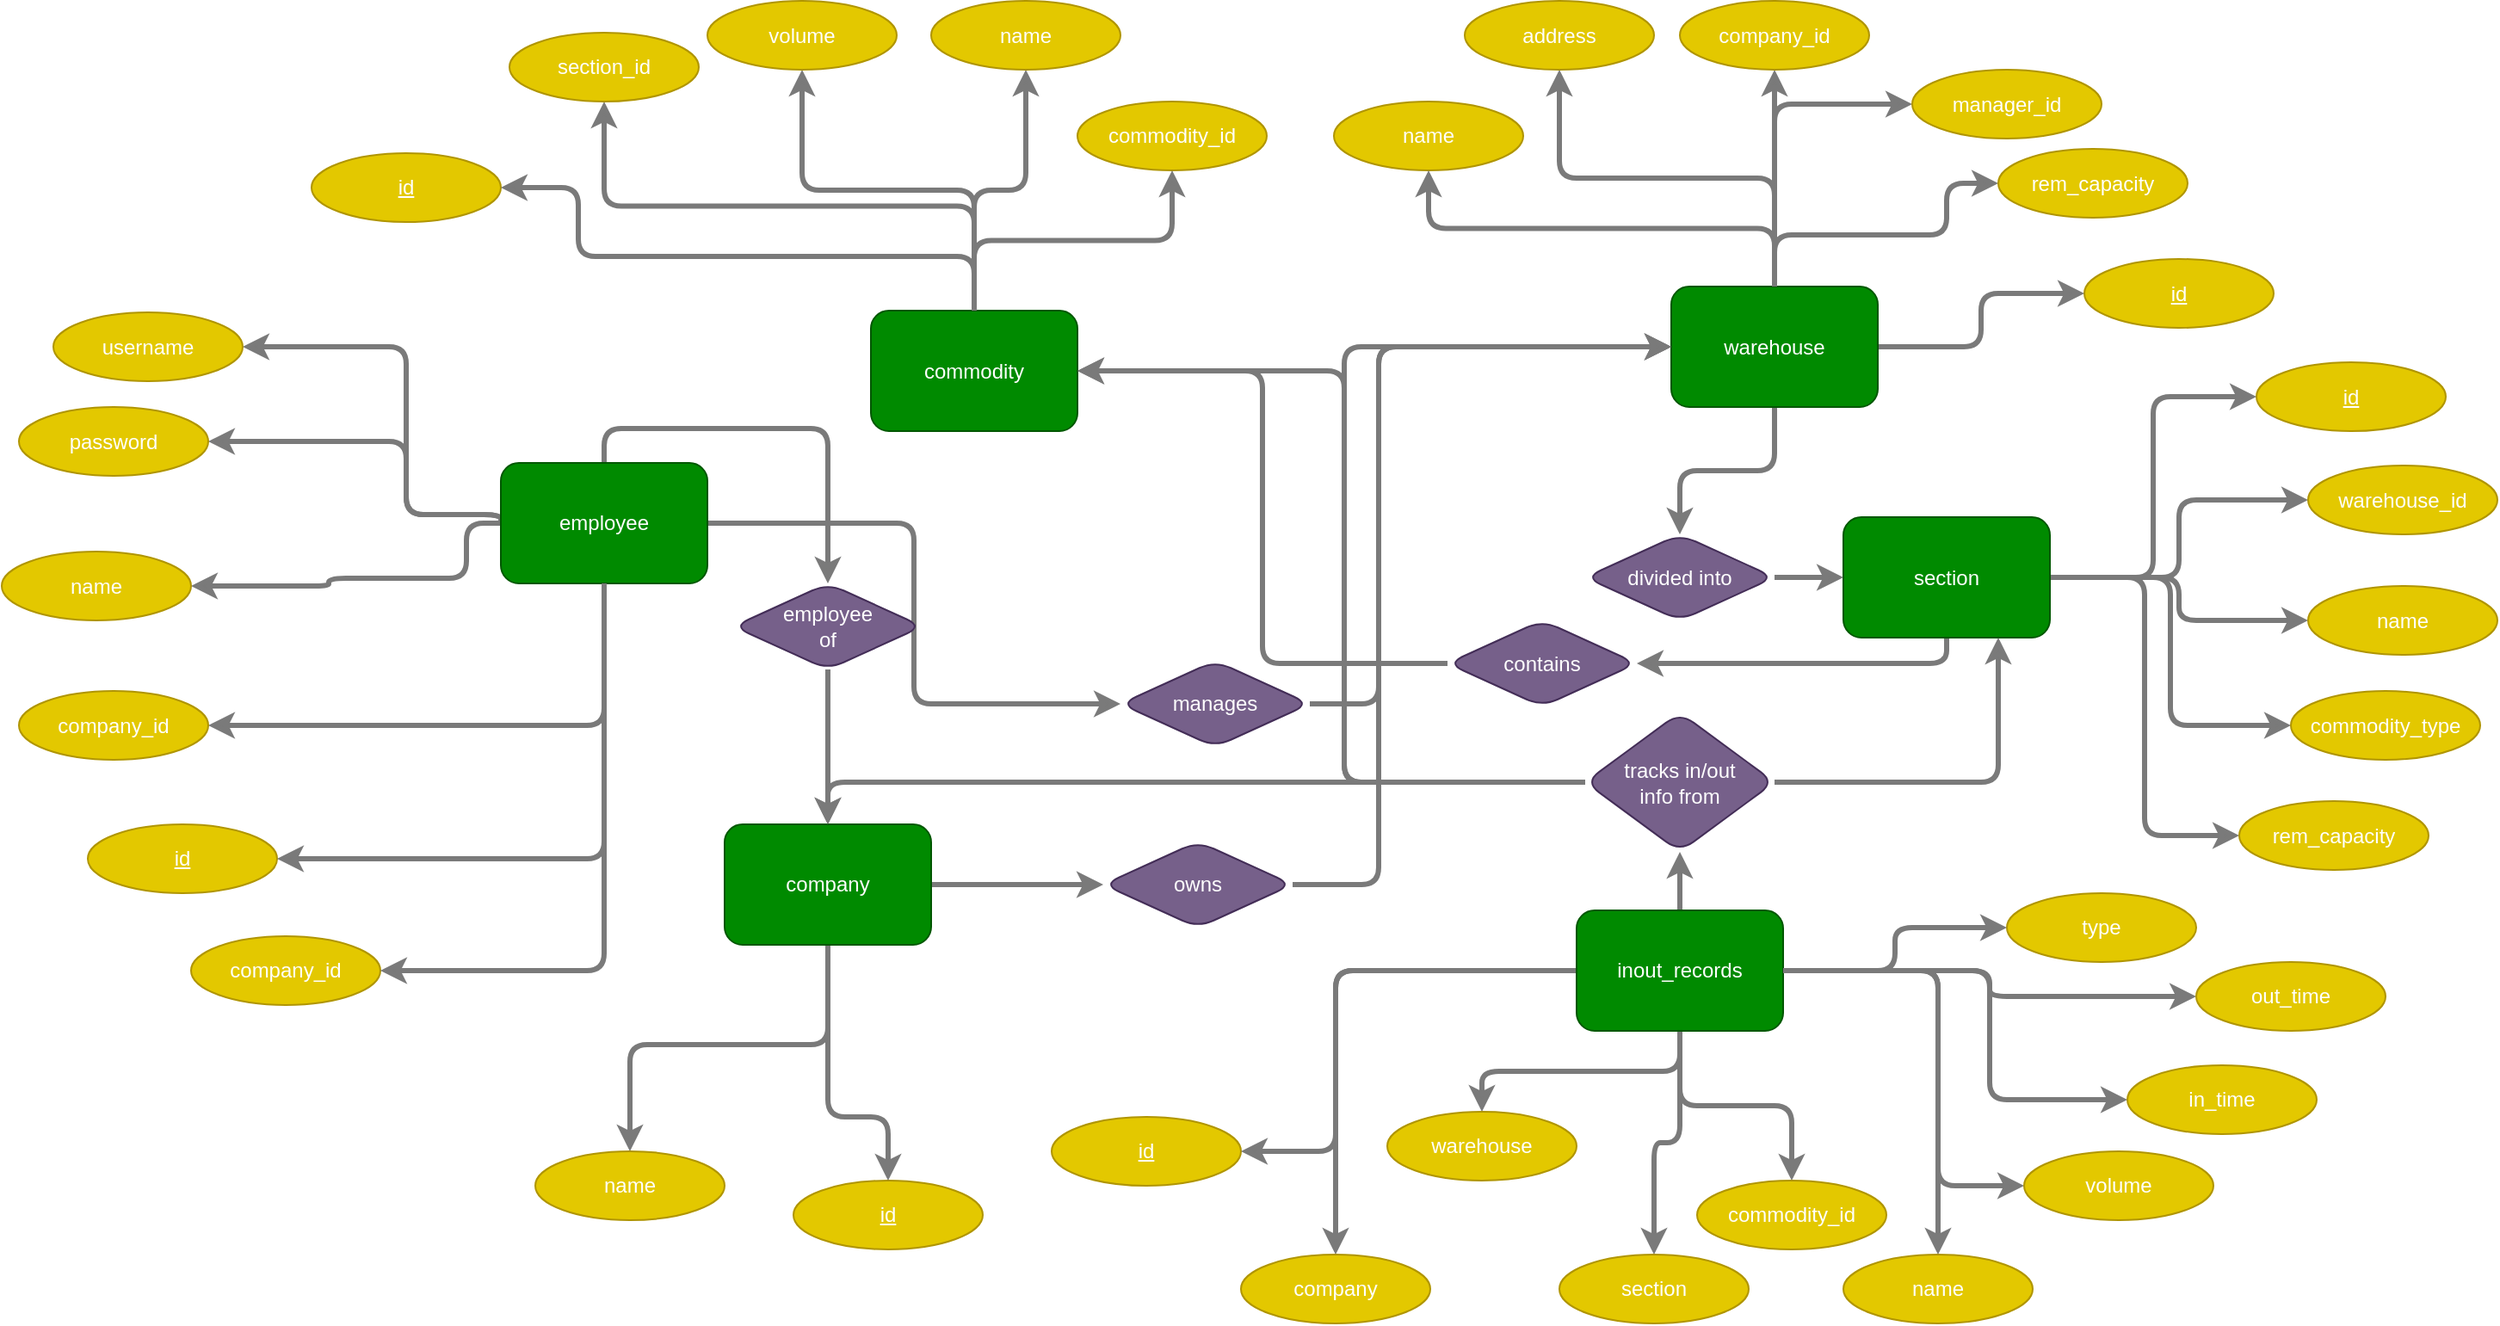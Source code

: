 <mxfile version="20.8.16" type="device"><diagram name="Page-1" id="UFV5RJED-SfgEjKLtS_L"><mxGraphModel dx="2182" dy="1262" grid="1" gridSize="10" guides="1" tooltips="1" connect="1" arrows="1" fold="1" page="1" pageScale="1" pageWidth="1169" pageHeight="827" math="0" shadow="0"><root><mxCell id="0"/><mxCell id="1" parent="0"/><mxCell id="e3KK9R8WAG4y-jHfv1N6-24" value="&lt;font color=&quot;#ffffff&quot;&gt;&lt;u&gt;id&lt;/u&gt;&lt;/font&gt;" style="ellipse;whiteSpace=wrap;html=1;rounded=1;fillColor=#e3c800;strokeColor=#B09500;fontColor=#000000;" parent="1" vertex="1"><mxGeometry x="1160" y="230" width="110" height="40" as="geometry"/></mxCell><mxCell id="e3KK9R8WAG4y-jHfv1N6-31" style="orthogonalLoop=1;jettySize=auto;html=1;exitX=0.5;exitY=0;exitDx=0;exitDy=0;entryX=1;entryY=0.5;entryDx=0;entryDy=0;fontColor=#FFFFFF;elbow=vertical;edgeStyle=orthogonalEdgeStyle;rounded=1;strokeWidth=3;strokeColor=#7A7A7A;" parent="1" source="e3KK9R8WAG4y-jHfv1N6-26" target="e3KK9R8WAG4y-jHfv1N6-24" edge="1"><mxGeometry relative="1" as="geometry"><Array as="points"><mxPoint x="1545" y="290"/><mxPoint x="1315" y="290"/><mxPoint x="1315" y="250"/></Array></mxGeometry></mxCell><mxCell id="e3KK9R8WAG4y-jHfv1N6-32" style="edgeStyle=orthogonalEdgeStyle;rounded=1;jumpSize=10;orthogonalLoop=1;jettySize=auto;html=1;exitX=0.5;exitY=0;exitDx=0;exitDy=0;entryX=0.5;entryY=1;entryDx=0;entryDy=0;strokeColor=#7A7A7A;strokeWidth=3;fontColor=#FFFFFF;elbow=vertical;" parent="1" source="e3KK9R8WAG4y-jHfv1N6-26" target="e3KK9R8WAG4y-jHfv1N6-27" edge="1"><mxGeometry relative="1" as="geometry"/></mxCell><mxCell id="e3KK9R8WAG4y-jHfv1N6-33" style="edgeStyle=orthogonalEdgeStyle;rounded=1;jumpSize=10;orthogonalLoop=1;jettySize=auto;html=1;exitX=0.5;exitY=0;exitDx=0;exitDy=0;entryX=0.5;entryY=1;entryDx=0;entryDy=0;strokeColor=#7A7A7A;strokeWidth=3;fontColor=#FFFFFF;elbow=vertical;" parent="1" source="e3KK9R8WAG4y-jHfv1N6-26" target="e3KK9R8WAG4y-jHfv1N6-28" edge="1"><mxGeometry relative="1" as="geometry"/></mxCell><mxCell id="e3KK9R8WAG4y-jHfv1N6-34" style="edgeStyle=orthogonalEdgeStyle;rounded=1;jumpSize=10;orthogonalLoop=1;jettySize=auto;html=1;exitX=0.5;exitY=0;exitDx=0;exitDy=0;entryX=0.5;entryY=1;entryDx=0;entryDy=0;strokeColor=#7A7A7A;strokeWidth=3;fontColor=#FFFFFF;elbow=vertical;" parent="1" source="e3KK9R8WAG4y-jHfv1N6-26" target="e3KK9R8WAG4y-jHfv1N6-29" edge="1"><mxGeometry relative="1" as="geometry"/></mxCell><mxCell id="e3KK9R8WAG4y-jHfv1N6-26" value="commodity" style="rounded=1;whiteSpace=wrap;html=1;fillColor=#008a00;strokeColor=#005700;fontColor=#ffffff;" parent="1" vertex="1"><mxGeometry x="1485" y="321.5" width="120" height="70" as="geometry"/></mxCell><mxCell id="e3KK9R8WAG4y-jHfv1N6-27" value="&lt;font color=&quot;#ffffff&quot;&gt;section_id&lt;/font&gt;" style="ellipse;whiteSpace=wrap;html=1;rounded=1;fillColor=#e3c800;strokeColor=#B09500;fontColor=#000000;" parent="1" vertex="1"><mxGeometry x="1275" y="160" width="110" height="40" as="geometry"/></mxCell><mxCell id="e3KK9R8WAG4y-jHfv1N6-28" value="&lt;font color=&quot;#ffffff&quot;&gt;volume&lt;/font&gt;" style="ellipse;whiteSpace=wrap;html=1;rounded=1;fillColor=#e3c800;strokeColor=#B09500;fontColor=#000000;" parent="1" vertex="1"><mxGeometry x="1390" y="141.5" width="110" height="40" as="geometry"/></mxCell><mxCell id="e3KK9R8WAG4y-jHfv1N6-29" value="&lt;font color=&quot;#ffffff&quot;&gt;name&lt;/font&gt;" style="ellipse;whiteSpace=wrap;html=1;rounded=1;fillColor=#e3c800;strokeColor=#B09500;fontColor=#000000;" parent="1" vertex="1"><mxGeometry x="1520" y="141.5" width="110" height="40" as="geometry"/></mxCell><mxCell id="e3KK9R8WAG4y-jHfv1N6-36" value="&lt;font color=&quot;#ffffff&quot;&gt;&lt;u&gt;id&lt;/u&gt;&lt;/font&gt;" style="ellipse;whiteSpace=wrap;html=1;rounded=1;fillColor=#e3c800;strokeColor=#B09500;fontColor=#000000;" parent="1" vertex="1"><mxGeometry x="2190" y="291.5" width="110" height="40" as="geometry"/></mxCell><mxCell id="e3KK9R8WAG4y-jHfv1N6-39" style="edgeStyle=orthogonalEdgeStyle;rounded=1;jumpSize=10;orthogonalLoop=1;jettySize=auto;html=1;exitX=0.5;exitY=0;exitDx=0;exitDy=0;entryX=0.5;entryY=1;entryDx=0;entryDy=0;strokeColor=#7A7A7A;strokeWidth=3;fontColor=#FFFFFF;elbow=vertical;" parent="1" source="e3KK9R8WAG4y-jHfv1N6-42" target="e3KK9R8WAG4y-jHfv1N6-44" edge="1"><mxGeometry relative="1" as="geometry"><Array as="points"/></mxGeometry></mxCell><mxCell id="e3KK9R8WAG4y-jHfv1N6-40" style="edgeStyle=orthogonalEdgeStyle;rounded=1;jumpSize=10;orthogonalLoop=1;jettySize=auto;html=1;exitX=0.5;exitY=0;exitDx=0;exitDy=0;entryX=0;entryY=0.5;entryDx=0;entryDy=0;strokeColor=#7A7A7A;strokeWidth=3;fontColor=#FFFFFF;elbow=vertical;" parent="1" source="e3KK9R8WAG4y-jHfv1N6-42" target="e3KK9R8WAG4y-jHfv1N6-45" edge="1"><mxGeometry relative="1" as="geometry"/></mxCell><mxCell id="e3KK9R8WAG4y-jHfv1N6-41" style="edgeStyle=orthogonalEdgeStyle;rounded=1;jumpSize=10;orthogonalLoop=1;jettySize=auto;html=1;exitX=0.5;exitY=0;exitDx=0;exitDy=0;entryX=0;entryY=0.5;entryDx=0;entryDy=0;strokeColor=#7A7A7A;strokeWidth=3;fontColor=#FFFFFF;elbow=vertical;" parent="1" source="e3KK9R8WAG4y-jHfv1N6-42" target="e3KK9R8WAG4y-jHfv1N6-46" edge="1"><mxGeometry relative="1" as="geometry"><Array as="points"><mxPoint x="2010" y="277.5"/><mxPoint x="2110" y="277.5"/><mxPoint x="2110" y="247.5"/></Array></mxGeometry></mxCell><mxCell id="PmGW4F2v8JJTMbzQSlKQ-9" style="edgeStyle=orthogonalEdgeStyle;rounded=1;orthogonalLoop=1;jettySize=auto;html=1;exitX=0.5;exitY=0;exitDx=0;exitDy=0;entryX=0.5;entryY=1;entryDx=0;entryDy=0;strokeColor=#7A7A7A;strokeWidth=3;" parent="1" source="e3KK9R8WAG4y-jHfv1N6-42" target="e3KK9R8WAG4y-jHfv1N6-43" edge="1"><mxGeometry relative="1" as="geometry"/></mxCell><mxCell id="PmGW4F2v8JJTMbzQSlKQ-10" style="edgeStyle=orthogonalEdgeStyle;rounded=1;orthogonalLoop=1;jettySize=auto;html=1;exitX=1;exitY=0.5;exitDx=0;exitDy=0;entryX=0;entryY=0.5;entryDx=0;entryDy=0;strokeColor=#7A7A7A;strokeWidth=3;" parent="1" source="e3KK9R8WAG4y-jHfv1N6-42" target="e3KK9R8WAG4y-jHfv1N6-36" edge="1"><mxGeometry relative="1" as="geometry"/></mxCell><mxCell id="PmGW4F2v8JJTMbzQSlKQ-44" style="edgeStyle=orthogonalEdgeStyle;rounded=1;orthogonalLoop=1;jettySize=auto;html=1;exitX=0.5;exitY=1;exitDx=0;exitDy=0;entryX=0.5;entryY=0;entryDx=0;entryDy=0;strokeColor=#7A7A7A;strokeWidth=3;" parent="1" source="e3KK9R8WAG4y-jHfv1N6-42" target="PmGW4F2v8JJTMbzQSlKQ-42" edge="1"><mxGeometry relative="1" as="geometry"/></mxCell><mxCell id="e3KK9R8WAG4y-jHfv1N6-42" value="&lt;font color=&quot;#ffffff&quot;&gt;warehouse&lt;/font&gt;" style="rounded=1;whiteSpace=wrap;html=1;fillColor=#008a00;strokeColor=#005700;fontColor=#ffffff;" parent="1" vertex="1"><mxGeometry x="1950" y="307.5" width="120" height="70" as="geometry"/></mxCell><mxCell id="e3KK9R8WAG4y-jHfv1N6-43" value="&lt;font color=&quot;#ffffff&quot;&gt;address&lt;/font&gt;" style="ellipse;whiteSpace=wrap;html=1;rounded=1;fillColor=#e3c800;strokeColor=#B09500;fontColor=#000000;" parent="1" vertex="1"><mxGeometry x="1830" y="141.5" width="110" height="40" as="geometry"/></mxCell><mxCell id="e3KK9R8WAG4y-jHfv1N6-44" value="&lt;font color=&quot;#ffffff&quot;&gt;company_id&lt;/font&gt;" style="ellipse;whiteSpace=wrap;html=1;rounded=1;fillColor=#e3c800;strokeColor=#B09500;fontColor=#000000;" parent="1" vertex="1"><mxGeometry x="1955" y="141.5" width="110" height="40" as="geometry"/></mxCell><mxCell id="e3KK9R8WAG4y-jHfv1N6-45" value="&lt;font color=&quot;#ffffff&quot;&gt;manager_id&lt;/font&gt;" style="ellipse;whiteSpace=wrap;html=1;rounded=1;fillColor=#e3c800;strokeColor=#B09500;fontColor=#000000;" parent="1" vertex="1"><mxGeometry x="2090" y="181.5" width="110" height="40" as="geometry"/></mxCell><mxCell id="e3KK9R8WAG4y-jHfv1N6-46" value="&lt;font color=&quot;#ffffff&quot;&gt;rem_capacity&lt;/font&gt;" style="ellipse;whiteSpace=wrap;html=1;rounded=1;fillColor=#e3c800;strokeColor=#B09500;fontColor=#000000;" parent="1" vertex="1"><mxGeometry x="2140" y="227.5" width="110" height="40" as="geometry"/></mxCell><mxCell id="e3KK9R8WAG4y-jHfv1N6-60" value="&lt;font color=&quot;#ffffff&quot;&gt;&lt;u&gt;id&lt;/u&gt;&lt;/font&gt;" style="ellipse;whiteSpace=wrap;html=1;rounded=1;fillColor=#e3c800;strokeColor=#B09500;fontColor=#000000;" parent="1" vertex="1"><mxGeometry x="1030" y="620" width="110" height="40" as="geometry"/></mxCell><mxCell id="e3KK9R8WAG4y-jHfv1N6-62" style="edgeStyle=orthogonalEdgeStyle;rounded=1;jumpSize=10;orthogonalLoop=1;jettySize=auto;html=1;exitX=0;exitY=0.5;exitDx=0;exitDy=0;entryX=1;entryY=0.5;entryDx=0;entryDy=0;strokeColor=#7A7A7A;strokeWidth=3;fontColor=#FFFFFF;elbow=vertical;" parent="1" source="e3KK9R8WAG4y-jHfv1N6-65" target="e3KK9R8WAG4y-jHfv1N6-66" edge="1"><mxGeometry relative="1" as="geometry"><Array as="points"><mxPoint x="1250" y="445"/><mxPoint x="1250" y="477"/><mxPoint x="1170" y="477"/></Array></mxGeometry></mxCell><mxCell id="e3KK9R8WAG4y-jHfv1N6-63" style="edgeStyle=orthogonalEdgeStyle;rounded=1;jumpSize=10;orthogonalLoop=1;jettySize=auto;html=1;exitX=0;exitY=0.5;exitDx=0;exitDy=0;entryX=1;entryY=0.5;entryDx=0;entryDy=0;strokeColor=#7A7A7A;strokeWidth=3;fontColor=#FFFFFF;elbow=vertical;" parent="1" source="e3KK9R8WAG4y-jHfv1N6-65" target="e3KK9R8WAG4y-jHfv1N6-67" edge="1"><mxGeometry relative="1" as="geometry"><Array as="points"><mxPoint x="1270" y="440"/><mxPoint x="1215" y="440"/><mxPoint x="1215" y="398"/></Array></mxGeometry></mxCell><mxCell id="e3KK9R8WAG4y-jHfv1N6-64" style="edgeStyle=orthogonalEdgeStyle;rounded=1;jumpSize=10;orthogonalLoop=1;jettySize=auto;html=1;exitX=0;exitY=0.5;exitDx=0;exitDy=0;entryX=1;entryY=0.5;entryDx=0;entryDy=0;strokeColor=#7A7A7A;strokeWidth=3;fontColor=#FFFFFF;elbow=vertical;" parent="1" source="e3KK9R8WAG4y-jHfv1N6-65" target="e3KK9R8WAG4y-jHfv1N6-68" edge="1"><mxGeometry relative="1" as="geometry"><Array as="points"><mxPoint x="1270" y="440"/><mxPoint x="1215" y="440"/><mxPoint x="1215" y="343"/></Array></mxGeometry></mxCell><mxCell id="PmGW4F2v8JJTMbzQSlKQ-5" style="edgeStyle=orthogonalEdgeStyle;rounded=1;orthogonalLoop=1;jettySize=auto;html=1;exitX=0.5;exitY=1;exitDx=0;exitDy=0;entryX=1;entryY=0.5;entryDx=0;entryDy=0;strokeColor=#7A7A7A;strokeWidth=3;" parent="1" source="e3KK9R8WAG4y-jHfv1N6-65" target="PmGW4F2v8JJTMbzQSlKQ-3" edge="1"><mxGeometry relative="1" as="geometry"/></mxCell><mxCell id="PmGW4F2v8JJTMbzQSlKQ-6" style="edgeStyle=orthogonalEdgeStyle;rounded=1;orthogonalLoop=1;jettySize=auto;html=1;exitX=0.5;exitY=1;exitDx=0;exitDy=0;entryX=1;entryY=0.5;entryDx=0;entryDy=0;strokeColor=#7A7A7A;strokeWidth=3;" parent="1" source="e3KK9R8WAG4y-jHfv1N6-65" target="e3KK9R8WAG4y-jHfv1N6-60" edge="1"><mxGeometry relative="1" as="geometry"/></mxCell><mxCell id="PmGW4F2v8JJTMbzQSlKQ-53" style="edgeStyle=orthogonalEdgeStyle;rounded=1;orthogonalLoop=1;jettySize=auto;html=1;exitX=1;exitY=0.5;exitDx=0;exitDy=0;entryX=0;entryY=0.5;entryDx=0;entryDy=0;strokeColor=#7A7A7A;strokeWidth=3;" parent="1" source="e3KK9R8WAG4y-jHfv1N6-65" target="PmGW4F2v8JJTMbzQSlKQ-52" edge="1"><mxGeometry relative="1" as="geometry"/></mxCell><mxCell id="PmGW4F2v8JJTMbzQSlKQ-59" style="edgeStyle=orthogonalEdgeStyle;rounded=1;orthogonalLoop=1;jettySize=auto;html=1;exitX=0.5;exitY=0;exitDx=0;exitDy=0;entryX=0.5;entryY=0;entryDx=0;entryDy=0;strokeColor=#7A7A7A;strokeWidth=3;" parent="1" source="e3KK9R8WAG4y-jHfv1N6-65" target="PmGW4F2v8JJTMbzQSlKQ-58" edge="1"><mxGeometry relative="1" as="geometry"/></mxCell><mxCell id="e3KK9R8WAG4y-jHfv1N6-65" value="&lt;font color=&quot;#ffffff&quot;&gt;employee&lt;/font&gt;" style="rounded=1;whiteSpace=wrap;html=1;fillColor=#008a00;strokeColor=#005700;fontColor=#ffffff;" parent="1" vertex="1"><mxGeometry x="1270" y="410" width="120" height="70" as="geometry"/></mxCell><mxCell id="e3KK9R8WAG4y-jHfv1N6-66" value="&lt;font color=&quot;#ffffff&quot;&gt;name&lt;/font&gt;" style="ellipse;whiteSpace=wrap;html=1;rounded=1;fillColor=#e3c800;strokeColor=#B09500;fontColor=#000000;" parent="1" vertex="1"><mxGeometry x="980" y="461.5" width="110" height="40" as="geometry"/></mxCell><mxCell id="e3KK9R8WAG4y-jHfv1N6-67" value="&lt;font color=&quot;#ffffff&quot;&gt;password&lt;/font&gt;" style="ellipse;whiteSpace=wrap;html=1;rounded=1;fillColor=#e3c800;strokeColor=#B09500;fontColor=#000000;" parent="1" vertex="1"><mxGeometry x="990" y="377.5" width="110" height="40" as="geometry"/></mxCell><mxCell id="e3KK9R8WAG4y-jHfv1N6-68" value="&lt;font color=&quot;#ffffff&quot;&gt;username&lt;/font&gt;" style="ellipse;whiteSpace=wrap;html=1;rounded=1;fillColor=#e3c800;strokeColor=#B09500;fontColor=#000000;" parent="1" vertex="1"><mxGeometry x="1010" y="322.5" width="110" height="40" as="geometry"/></mxCell><mxCell id="e3KK9R8WAG4y-jHfv1N6-72" value="&lt;font color=&quot;#ffffff&quot;&gt;&lt;u&gt;id&lt;/u&gt;&lt;/font&gt;" style="ellipse;whiteSpace=wrap;html=1;rounded=1;fillColor=#e3c800;strokeColor=#B09500;fontColor=#000000;" parent="1" vertex="1"><mxGeometry x="1440" y="827" width="110" height="40" as="geometry"/></mxCell><mxCell id="e3KK9R8WAG4y-jHfv1N6-73" style="orthogonalLoop=1;jettySize=auto;html=1;exitX=0.5;exitY=1;exitDx=0;exitDy=0;entryX=0.5;entryY=0;entryDx=0;entryDy=0;fontColor=#FFFFFF;elbow=vertical;edgeStyle=orthogonalEdgeStyle;rounded=1;strokeWidth=3;strokeColor=#7A7A7A;" parent="1" source="e3KK9R8WAG4y-jHfv1N6-77" target="e3KK9R8WAG4y-jHfv1N6-72" edge="1"><mxGeometry relative="1" as="geometry"><Array as="points"><mxPoint x="1460" y="790"/><mxPoint x="1495" y="790"/></Array></mxGeometry></mxCell><mxCell id="e3KK9R8WAG4y-jHfv1N6-74" style="edgeStyle=orthogonalEdgeStyle;rounded=1;jumpSize=10;orthogonalLoop=1;jettySize=auto;html=1;exitX=0.5;exitY=1;exitDx=0;exitDy=0;entryX=0.5;entryY=0;entryDx=0;entryDy=0;strokeColor=#7A7A7A;strokeWidth=3;fontColor=#FFFFFF;elbow=vertical;" parent="1" source="e3KK9R8WAG4y-jHfv1N6-77" target="e3KK9R8WAG4y-jHfv1N6-78" edge="1"><mxGeometry relative="1" as="geometry"><Array as="points"><mxPoint x="1460" y="748"/><mxPoint x="1345" y="748"/></Array></mxGeometry></mxCell><mxCell id="PmGW4F2v8JJTMbzQSlKQ-68" style="edgeStyle=orthogonalEdgeStyle;rounded=1;orthogonalLoop=1;jettySize=auto;html=1;exitX=1;exitY=0.5;exitDx=0;exitDy=0;entryX=0;entryY=0.5;entryDx=0;entryDy=0;strokeColor=#7A7A7A;strokeWidth=3;" parent="1" source="e3KK9R8WAG4y-jHfv1N6-77" target="PmGW4F2v8JJTMbzQSlKQ-67" edge="1"><mxGeometry relative="1" as="geometry"/></mxCell><mxCell id="e3KK9R8WAG4y-jHfv1N6-77" value="&lt;font color=&quot;#ffffff&quot;&gt;company&lt;/font&gt;" style="rounded=1;whiteSpace=wrap;html=1;fillColor=#008a00;strokeColor=#005700;fontColor=#ffffff;" parent="1" vertex="1"><mxGeometry x="1400" y="620" width="120" height="70" as="geometry"/></mxCell><mxCell id="e3KK9R8WAG4y-jHfv1N6-78" value="&lt;font color=&quot;#ffffff&quot;&gt;name&lt;/font&gt;" style="ellipse;whiteSpace=wrap;html=1;rounded=1;fillColor=#e3c800;strokeColor=#B09500;fontColor=#000000;" parent="1" vertex="1"><mxGeometry x="1290" y="810" width="110" height="40" as="geometry"/></mxCell><mxCell id="e3KK9R8WAG4y-jHfv1N6-87" value="&lt;font color=&quot;#ffffff&quot;&gt;&lt;u&gt;id&lt;/u&gt;&lt;/font&gt;" style="ellipse;whiteSpace=wrap;html=1;rounded=1;fillColor=#e3c800;strokeColor=#B09500;fontColor=#000000;" parent="1" vertex="1"><mxGeometry x="1590" y="790" width="110" height="40" as="geometry"/></mxCell><mxCell id="PmGW4F2v8JJTMbzQSlKQ-21" value="" style="edgeStyle=orthogonalEdgeStyle;rounded=1;orthogonalLoop=1;jettySize=auto;html=1;strokeColor=#7A7A7A;strokeWidth=3;" parent="1" source="e3KK9R8WAG4y-jHfv1N6-92" target="PmGW4F2v8JJTMbzQSlKQ-11" edge="1"><mxGeometry relative="1" as="geometry"/></mxCell><mxCell id="PmGW4F2v8JJTMbzQSlKQ-24" style="edgeStyle=orthogonalEdgeStyle;rounded=1;orthogonalLoop=1;jettySize=auto;html=1;exitX=0.5;exitY=1;exitDx=0;exitDy=0;entryX=0.5;entryY=0;entryDx=0;entryDy=0;strokeColor=#7A7A7A;strokeWidth=3;" parent="1" source="e3KK9R8WAG4y-jHfv1N6-92" target="e3KK9R8WAG4y-jHfv1N6-95" edge="1"><mxGeometry relative="1" as="geometry"/></mxCell><mxCell id="PmGW4F2v8JJTMbzQSlKQ-25" style="edgeStyle=orthogonalEdgeStyle;rounded=1;orthogonalLoop=1;jettySize=auto;html=1;exitX=0.5;exitY=1;exitDx=0;exitDy=0;entryX=0.5;entryY=0;entryDx=0;entryDy=0;strokeColor=#7A7A7A;strokeWidth=3;" parent="1" source="e3KK9R8WAG4y-jHfv1N6-92" target="e3KK9R8WAG4y-jHfv1N6-94" edge="1"><mxGeometry relative="1" as="geometry"/></mxCell><mxCell id="PmGW4F2v8JJTMbzQSlKQ-29" style="edgeStyle=orthogonalEdgeStyle;rounded=1;orthogonalLoop=1;jettySize=auto;html=1;exitX=0;exitY=0.5;exitDx=0;exitDy=0;entryX=1;entryY=0.5;entryDx=0;entryDy=0;strokeColor=#7A7A7A;strokeWidth=3;" parent="1" source="e3KK9R8WAG4y-jHfv1N6-92" target="e3KK9R8WAG4y-jHfv1N6-87" edge="1"><mxGeometry relative="1" as="geometry"><Array as="points"><mxPoint x="1755" y="705"/><mxPoint x="1755" y="810"/><mxPoint x="1700" y="810"/></Array></mxGeometry></mxCell><mxCell id="PmGW4F2v8JJTMbzQSlKQ-31" style="edgeStyle=orthogonalEdgeStyle;rounded=1;orthogonalLoop=1;jettySize=auto;html=1;exitX=0;exitY=0.5;exitDx=0;exitDy=0;entryX=0.5;entryY=0;entryDx=0;entryDy=0;strokeColor=#7A7A7A;strokeWidth=3;" parent="1" source="e3KK9R8WAG4y-jHfv1N6-92" target="e3KK9R8WAG4y-jHfv1N6-93" edge="1"><mxGeometry relative="1" as="geometry"/></mxCell><mxCell id="PmGW4F2v8JJTMbzQSlKQ-32" style="edgeStyle=orthogonalEdgeStyle;rounded=1;orthogonalLoop=1;jettySize=auto;html=1;exitX=1;exitY=0.5;exitDx=0;exitDy=0;entryX=0;entryY=0.5;entryDx=0;entryDy=0;strokeColor=#7A7A7A;strokeWidth=3;" parent="1" source="e3KK9R8WAG4y-jHfv1N6-92" target="PmGW4F2v8JJTMbzQSlKQ-16" edge="1"><mxGeometry relative="1" as="geometry"/></mxCell><mxCell id="PmGW4F2v8JJTMbzQSlKQ-33" style="edgeStyle=orthogonalEdgeStyle;rounded=1;orthogonalLoop=1;jettySize=auto;html=1;exitX=1;exitY=0.5;exitDx=0;exitDy=0;entryX=0;entryY=0.5;entryDx=0;entryDy=0;strokeColor=#7A7A7A;strokeWidth=3;" parent="1" source="e3KK9R8WAG4y-jHfv1N6-92" target="PmGW4F2v8JJTMbzQSlKQ-15" edge="1"><mxGeometry relative="1" as="geometry"><Array as="points"><mxPoint x="2135" y="705"/><mxPoint x="2135" y="780"/></Array></mxGeometry></mxCell><mxCell id="PmGW4F2v8JJTMbzQSlKQ-34" style="edgeStyle=orthogonalEdgeStyle;rounded=1;orthogonalLoop=1;jettySize=auto;html=1;exitX=1;exitY=0.5;exitDx=0;exitDy=0;entryX=0;entryY=0.5;entryDx=0;entryDy=0;strokeColor=#7A7A7A;strokeWidth=3;" parent="1" source="e3KK9R8WAG4y-jHfv1N6-92" target="PmGW4F2v8JJTMbzQSlKQ-14" edge="1"><mxGeometry relative="1" as="geometry"><Array as="points"><mxPoint x="2105" y="705"/><mxPoint x="2105" y="830"/></Array></mxGeometry></mxCell><mxCell id="PmGW4F2v8JJTMbzQSlKQ-35" style="edgeStyle=orthogonalEdgeStyle;rounded=1;orthogonalLoop=1;jettySize=auto;html=1;exitX=1;exitY=0.5;exitDx=0;exitDy=0;entryX=0.5;entryY=0;entryDx=0;entryDy=0;strokeColor=#7A7A7A;strokeWidth=3;" parent="1" source="e3KK9R8WAG4y-jHfv1N6-92" target="PmGW4F2v8JJTMbzQSlKQ-13" edge="1"><mxGeometry relative="1" as="geometry"/></mxCell><mxCell id="PmGW4F2v8JJTMbzQSlKQ-62" style="edgeStyle=orthogonalEdgeStyle;rounded=1;orthogonalLoop=1;jettySize=auto;html=1;exitX=0.5;exitY=0;exitDx=0;exitDy=0;entryX=0.5;entryY=1;entryDx=0;entryDy=0;strokeColor=#7A7A7A;strokeWidth=3;" parent="1" source="e3KK9R8WAG4y-jHfv1N6-92" target="PmGW4F2v8JJTMbzQSlKQ-61" edge="1"><mxGeometry relative="1" as="geometry"/></mxCell><mxCell id="e3KK9R8WAG4y-jHfv1N6-92" value="inout_records" style="rounded=1;whiteSpace=wrap;html=1;fillColor=#008a00;strokeColor=#005700;fontColor=#ffffff;" parent="1" vertex="1"><mxGeometry x="1895" y="670" width="120" height="70" as="geometry"/></mxCell><mxCell id="e3KK9R8WAG4y-jHfv1N6-93" value="&lt;font color=&quot;#ffffff&quot;&gt;company&lt;/font&gt;" style="ellipse;whiteSpace=wrap;html=1;rounded=1;fillColor=#e3c800;strokeColor=#B09500;fontColor=#000000;" parent="1" vertex="1"><mxGeometry x="1700" y="870" width="110" height="40" as="geometry"/></mxCell><mxCell id="e3KK9R8WAG4y-jHfv1N6-94" value="&lt;font color=&quot;#ffffff&quot;&gt;warehouse&lt;/font&gt;" style="ellipse;whiteSpace=wrap;html=1;rounded=1;fillColor=#e3c800;strokeColor=#B09500;fontColor=#000000;" parent="1" vertex="1"><mxGeometry x="1785" y="787" width="110" height="40" as="geometry"/></mxCell><mxCell id="e3KK9R8WAG4y-jHfv1N6-95" value="&lt;font color=&quot;#ffffff&quot;&gt;section&lt;/font&gt;" style="ellipse;whiteSpace=wrap;html=1;rounded=1;fillColor=#e3c800;strokeColor=#B09500;fontColor=#000000;" parent="1" vertex="1"><mxGeometry x="1885" y="870" width="110" height="40" as="geometry"/></mxCell><mxCell id="e3KK9R8WAG4y-jHfv1N6-96" value="&lt;font color=&quot;#ffffff&quot;&gt;&lt;u&gt;id&lt;/u&gt;&lt;/font&gt;" style="ellipse;whiteSpace=wrap;html=1;rounded=1;fillColor=#e3c800;strokeColor=#B09500;fontColor=#000000;" parent="1" vertex="1"><mxGeometry x="2290" y="351.5" width="110" height="40" as="geometry"/></mxCell><mxCell id="PmGW4F2v8JJTMbzQSlKQ-36" style="edgeStyle=orthogonalEdgeStyle;rounded=1;orthogonalLoop=1;jettySize=auto;html=1;exitX=1;exitY=0.5;exitDx=0;exitDy=0;entryX=0;entryY=0.5;entryDx=0;entryDy=0;strokeColor=#7A7A7A;strokeWidth=3;" parent="1" source="e3KK9R8WAG4y-jHfv1N6-99" target="e3KK9R8WAG4y-jHfv1N6-96" edge="1"><mxGeometry relative="1" as="geometry"/></mxCell><mxCell id="PmGW4F2v8JJTMbzQSlKQ-37" style="edgeStyle=orthogonalEdgeStyle;rounded=1;orthogonalLoop=1;jettySize=auto;html=1;exitX=1;exitY=0.5;exitDx=0;exitDy=0;entryX=0;entryY=0.5;entryDx=0;entryDy=0;strokeColor=#7A7A7A;strokeWidth=3;" parent="1" source="e3KK9R8WAG4y-jHfv1N6-99" target="e3KK9R8WAG4y-jHfv1N6-100" edge="1"><mxGeometry relative="1" as="geometry"/></mxCell><mxCell id="PmGW4F2v8JJTMbzQSlKQ-38" style="edgeStyle=orthogonalEdgeStyle;rounded=1;orthogonalLoop=1;jettySize=auto;html=1;exitX=1;exitY=0.5;exitDx=0;exitDy=0;entryX=0;entryY=0.5;entryDx=0;entryDy=0;strokeColor=#7A7A7A;strokeWidth=3;" parent="1" source="e3KK9R8WAG4y-jHfv1N6-99" target="PmGW4F2v8JJTMbzQSlKQ-17" edge="1"><mxGeometry relative="1" as="geometry"/></mxCell><mxCell id="PmGW4F2v8JJTMbzQSlKQ-39" style="edgeStyle=orthogonalEdgeStyle;rounded=1;orthogonalLoop=1;jettySize=auto;html=1;exitX=1;exitY=0.5;exitDx=0;exitDy=0;entryX=0;entryY=0.5;entryDx=0;entryDy=0;strokeColor=#7A7A7A;strokeWidth=3;" parent="1" source="e3KK9R8WAG4y-jHfv1N6-99" target="PmGW4F2v8JJTMbzQSlKQ-18" edge="1"><mxGeometry relative="1" as="geometry"/></mxCell><mxCell id="PmGW4F2v8JJTMbzQSlKQ-40" style="edgeStyle=orthogonalEdgeStyle;rounded=1;orthogonalLoop=1;jettySize=auto;html=1;exitX=1;exitY=0.5;exitDx=0;exitDy=0;entryX=0;entryY=0.5;entryDx=0;entryDy=0;strokeColor=#7A7A7A;strokeWidth=3;" parent="1" source="e3KK9R8WAG4y-jHfv1N6-99" target="PmGW4F2v8JJTMbzQSlKQ-19" edge="1"><mxGeometry relative="1" as="geometry"/></mxCell><mxCell id="PmGW4F2v8JJTMbzQSlKQ-48" style="edgeStyle=orthogonalEdgeStyle;rounded=1;orthogonalLoop=1;jettySize=auto;html=1;exitX=0.5;exitY=1;exitDx=0;exitDy=0;entryX=1;entryY=0.5;entryDx=0;entryDy=0;strokeColor=#7A7A7A;strokeWidth=3;" parent="1" source="e3KK9R8WAG4y-jHfv1N6-99" target="PmGW4F2v8JJTMbzQSlKQ-47" edge="1"><mxGeometry relative="1" as="geometry"><Array as="points"><mxPoint x="2110" y="526"/></Array></mxGeometry></mxCell><mxCell id="e3KK9R8WAG4y-jHfv1N6-99" value="&lt;font color=&quot;#ffffff&quot;&gt;section&lt;/font&gt;" style="rounded=1;whiteSpace=wrap;html=1;fillColor=#008a00;strokeColor=#005700;fontColor=#ffffff;" parent="1" vertex="1"><mxGeometry x="2050" y="441.5" width="120" height="70" as="geometry"/></mxCell><mxCell id="e3KK9R8WAG4y-jHfv1N6-100" value="&lt;font color=&quot;#ffffff&quot;&gt;warehouse_id&lt;/font&gt;" style="ellipse;whiteSpace=wrap;html=1;rounded=1;fillColor=#e3c800;strokeColor=#B09500;fontColor=#000000;" parent="1" vertex="1"><mxGeometry x="2320" y="411.5" width="110" height="40" as="geometry"/></mxCell><mxCell id="PmGW4F2v8JJTMbzQSlKQ-3" value="&lt;font color=&quot;#ffffff&quot;&gt;company_id&lt;/font&gt;" style="ellipse;whiteSpace=wrap;html=1;rounded=1;fillColor=#e3c800;strokeColor=#B09500;fontColor=#000000;" parent="1" vertex="1"><mxGeometry x="990" y="542.5" width="110" height="40" as="geometry"/></mxCell><mxCell id="PmGW4F2v8JJTMbzQSlKQ-11" value="&lt;font color=&quot;#ffffff&quot;&gt;commodity_id&lt;/font&gt;" style="ellipse;whiteSpace=wrap;html=1;rounded=1;fillColor=#e3c800;strokeColor=#B09500;fontColor=#000000;" parent="1" vertex="1"><mxGeometry x="1965" y="827" width="110" height="40" as="geometry"/></mxCell><mxCell id="PmGW4F2v8JJTMbzQSlKQ-13" value="&lt;font color=&quot;#ffffff&quot;&gt;name&lt;/font&gt;" style="ellipse;whiteSpace=wrap;html=1;rounded=1;fillColor=#e3c800;strokeColor=#B09500;fontColor=#000000;" parent="1" vertex="1"><mxGeometry x="2050" y="870" width="110" height="40" as="geometry"/></mxCell><mxCell id="PmGW4F2v8JJTMbzQSlKQ-14" value="&lt;font color=&quot;#ffffff&quot;&gt;volume&lt;/font&gt;" style="ellipse;whiteSpace=wrap;html=1;rounded=1;fillColor=#e3c800;strokeColor=#B09500;fontColor=#000000;" parent="1" vertex="1"><mxGeometry x="2155" y="810" width="110" height="40" as="geometry"/></mxCell><mxCell id="PmGW4F2v8JJTMbzQSlKQ-15" value="&lt;font color=&quot;#ffffff&quot;&gt;in_time&lt;/font&gt;" style="ellipse;whiteSpace=wrap;html=1;rounded=1;fillColor=#e3c800;strokeColor=#B09500;fontColor=#000000;" parent="1" vertex="1"><mxGeometry x="2215" y="760" width="110" height="40" as="geometry"/></mxCell><mxCell id="PmGW4F2v8JJTMbzQSlKQ-16" value="&lt;font color=&quot;#ffffff&quot;&gt;out_time&lt;/font&gt;" style="ellipse;whiteSpace=wrap;html=1;rounded=1;fillColor=#e3c800;strokeColor=#B09500;fontColor=#000000;" parent="1" vertex="1"><mxGeometry x="2255" y="700" width="110" height="40" as="geometry"/></mxCell><mxCell id="PmGW4F2v8JJTMbzQSlKQ-17" value="&lt;font color=&quot;#ffffff&quot;&gt;name&lt;/font&gt;" style="ellipse;whiteSpace=wrap;html=1;rounded=1;fillColor=#e3c800;strokeColor=#B09500;fontColor=#000000;" parent="1" vertex="1"><mxGeometry x="2320" y="481.5" width="110" height="40" as="geometry"/></mxCell><mxCell id="PmGW4F2v8JJTMbzQSlKQ-18" value="&lt;font color=&quot;#ffffff&quot;&gt;commodity_type&lt;/font&gt;" style="ellipse;whiteSpace=wrap;html=1;rounded=1;fillColor=#e3c800;strokeColor=#B09500;fontColor=#000000;" parent="1" vertex="1"><mxGeometry x="2310" y="542.5" width="110" height="40" as="geometry"/></mxCell><mxCell id="PmGW4F2v8JJTMbzQSlKQ-19" value="&lt;font color=&quot;#ffffff&quot;&gt;rem_capacity&lt;/font&gt;" style="ellipse;whiteSpace=wrap;html=1;rounded=1;fillColor=#e3c800;strokeColor=#B09500;fontColor=#000000;" parent="1" vertex="1"><mxGeometry x="2280" y="606.5" width="110" height="40" as="geometry"/></mxCell><mxCell id="PmGW4F2v8JJTMbzQSlKQ-46" style="edgeStyle=orthogonalEdgeStyle;rounded=1;orthogonalLoop=1;jettySize=auto;html=1;exitX=1;exitY=0.5;exitDx=0;exitDy=0;entryX=0;entryY=0.5;entryDx=0;entryDy=0;strokeColor=#7A7A7A;strokeWidth=3;" parent="1" source="PmGW4F2v8JJTMbzQSlKQ-42" target="e3KK9R8WAG4y-jHfv1N6-99" edge="1"><mxGeometry relative="1" as="geometry"/></mxCell><mxCell id="PmGW4F2v8JJTMbzQSlKQ-42" value="divided into" style="rhombus;whiteSpace=wrap;html=1;rounded=1;fillColor=#76608a;strokeColor=#432D57;fontColor=#ffffff;" parent="1" vertex="1"><mxGeometry x="1900" y="451.5" width="110" height="50" as="geometry"/></mxCell><mxCell id="PmGW4F2v8JJTMbzQSlKQ-50" style="edgeStyle=orthogonalEdgeStyle;rounded=1;orthogonalLoop=1;jettySize=auto;html=1;exitX=0;exitY=0.5;exitDx=0;exitDy=0;entryX=1;entryY=0.5;entryDx=0;entryDy=0;strokeColor=#7A7A7A;strokeWidth=3;" parent="1" source="PmGW4F2v8JJTMbzQSlKQ-47" target="e3KK9R8WAG4y-jHfv1N6-26" edge="1"><mxGeometry relative="1" as="geometry"/></mxCell><mxCell id="PmGW4F2v8JJTMbzQSlKQ-47" value="contains" style="rhombus;whiteSpace=wrap;html=1;rounded=1;fillColor=#76608a;strokeColor=#432D57;fontColor=#ffffff;" parent="1" vertex="1"><mxGeometry x="1820" y="501.5" width="110" height="50" as="geometry"/></mxCell><mxCell id="PmGW4F2v8JJTMbzQSlKQ-55" style="edgeStyle=orthogonalEdgeStyle;rounded=1;orthogonalLoop=1;jettySize=auto;html=1;exitX=1;exitY=0.5;exitDx=0;exitDy=0;entryX=0;entryY=0.5;entryDx=0;entryDy=0;strokeColor=#7A7A7A;strokeWidth=3;" parent="1" source="PmGW4F2v8JJTMbzQSlKQ-52" target="e3KK9R8WAG4y-jHfv1N6-42" edge="1"><mxGeometry relative="1" as="geometry"><Array as="points"><mxPoint x="1780" y="550"/><mxPoint x="1780" y="342"/></Array></mxGeometry></mxCell><mxCell id="PmGW4F2v8JJTMbzQSlKQ-52" value="manages" style="rhombus;whiteSpace=wrap;html=1;rounded=1;fillColor=#76608a;strokeColor=#432D57;fontColor=#ffffff;" parent="1" vertex="1"><mxGeometry x="1630" y="525" width="110" height="50" as="geometry"/></mxCell><mxCell id="PmGW4F2v8JJTMbzQSlKQ-60" style="edgeStyle=orthogonalEdgeStyle;rounded=1;orthogonalLoop=1;jettySize=auto;html=1;exitX=0.5;exitY=1;exitDx=0;exitDy=0;strokeColor=#7A7A7A;strokeWidth=3;" parent="1" source="PmGW4F2v8JJTMbzQSlKQ-58" target="e3KK9R8WAG4y-jHfv1N6-77" edge="1"><mxGeometry relative="1" as="geometry"/></mxCell><mxCell id="PmGW4F2v8JJTMbzQSlKQ-58" value="employee&lt;br&gt;of" style="rhombus;whiteSpace=wrap;html=1;rounded=1;fillColor=#76608a;strokeColor=#432D57;fontColor=#ffffff;" parent="1" vertex="1"><mxGeometry x="1405" y="480" width="110" height="50" as="geometry"/></mxCell><mxCell id="PmGW4F2v8JJTMbzQSlKQ-63" style="edgeStyle=orthogonalEdgeStyle;rounded=1;orthogonalLoop=1;jettySize=auto;html=1;exitX=0;exitY=0.5;exitDx=0;exitDy=0;entryX=0.5;entryY=0;entryDx=0;entryDy=0;strokeColor=#7A7A7A;strokeWidth=3;" parent="1" source="PmGW4F2v8JJTMbzQSlKQ-61" target="e3KK9R8WAG4y-jHfv1N6-77" edge="1"><mxGeometry relative="1" as="geometry"/></mxCell><mxCell id="PmGW4F2v8JJTMbzQSlKQ-64" style="edgeStyle=orthogonalEdgeStyle;rounded=1;orthogonalLoop=1;jettySize=auto;html=1;exitX=1;exitY=0.5;exitDx=0;exitDy=0;entryX=0.75;entryY=1;entryDx=0;entryDy=0;strokeColor=#7A7A7A;strokeWidth=3;" parent="1" source="PmGW4F2v8JJTMbzQSlKQ-61" target="e3KK9R8WAG4y-jHfv1N6-99" edge="1"><mxGeometry relative="1" as="geometry"/></mxCell><mxCell id="PmGW4F2v8JJTMbzQSlKQ-65" style="edgeStyle=orthogonalEdgeStyle;rounded=1;orthogonalLoop=1;jettySize=auto;html=1;exitX=0;exitY=0.5;exitDx=0;exitDy=0;entryX=1;entryY=0.5;entryDx=0;entryDy=0;strokeColor=#7A7A7A;strokeWidth=3;" parent="1" source="PmGW4F2v8JJTMbzQSlKQ-61" target="e3KK9R8WAG4y-jHfv1N6-26" edge="1"><mxGeometry relative="1" as="geometry"><Array as="points"><mxPoint x="1760" y="596"/><mxPoint x="1760" y="356"/></Array></mxGeometry></mxCell><mxCell id="PmGW4F2v8JJTMbzQSlKQ-66" style="edgeStyle=orthogonalEdgeStyle;rounded=1;orthogonalLoop=1;jettySize=auto;html=1;exitX=0;exitY=0.5;exitDx=0;exitDy=0;entryX=0;entryY=0.5;entryDx=0;entryDy=0;strokeColor=#7A7A7A;strokeWidth=3;" parent="1" source="PmGW4F2v8JJTMbzQSlKQ-61" target="e3KK9R8WAG4y-jHfv1N6-42" edge="1"><mxGeometry relative="1" as="geometry"><Array as="points"><mxPoint x="1760" y="596"/><mxPoint x="1760" y="342"/></Array></mxGeometry></mxCell><mxCell id="PmGW4F2v8JJTMbzQSlKQ-61" value="tracks in/out&lt;br&gt;info from" style="rhombus;whiteSpace=wrap;html=1;rounded=1;fillColor=#76608a;strokeColor=#432D57;fontColor=#ffffff;" parent="1" vertex="1"><mxGeometry x="1900" y="555" width="110" height="81" as="geometry"/></mxCell><mxCell id="PmGW4F2v8JJTMbzQSlKQ-69" style="edgeStyle=orthogonalEdgeStyle;rounded=1;orthogonalLoop=1;jettySize=auto;html=1;exitX=1;exitY=0.5;exitDx=0;exitDy=0;entryX=0;entryY=0.5;entryDx=0;entryDy=0;strokeColor=#7A7A7A;strokeWidth=3;" parent="1" source="PmGW4F2v8JJTMbzQSlKQ-67" target="e3KK9R8WAG4y-jHfv1N6-42" edge="1"><mxGeometry relative="1" as="geometry"><Array as="points"><mxPoint x="1780" y="655"/><mxPoint x="1780" y="342"/></Array></mxGeometry></mxCell><mxCell id="PmGW4F2v8JJTMbzQSlKQ-67" value="owns" style="rhombus;whiteSpace=wrap;html=1;rounded=1;fillColor=#76608a;strokeColor=#432D57;fontColor=#ffffff;" parent="1" vertex="1"><mxGeometry x="1620" y="630" width="110" height="50" as="geometry"/></mxCell><mxCell id="M0zmub7j6J3pEImJJ8jW-1" value="&lt;font color=&quot;#ffffff&quot;&gt;commodity_id&lt;/font&gt;" style="ellipse;whiteSpace=wrap;html=1;rounded=1;fillColor=#e3c800;strokeColor=#B09500;fontColor=#000000;" parent="1" vertex="1"><mxGeometry x="1605" y="200" width="110" height="40" as="geometry"/></mxCell><mxCell id="M0zmub7j6J3pEImJJ8jW-3" style="edgeStyle=orthogonalEdgeStyle;rounded=1;jumpSize=10;orthogonalLoop=1;jettySize=auto;html=1;exitX=0.5;exitY=0;exitDx=0;exitDy=0;entryX=0.5;entryY=1;entryDx=0;entryDy=0;strokeColor=#7A7A7A;strokeWidth=3;fontColor=#FFFFFF;elbow=vertical;" parent="1" source="e3KK9R8WAG4y-jHfv1N6-26" target="M0zmub7j6J3pEImJJ8jW-1" edge="1"><mxGeometry relative="1" as="geometry"><mxPoint x="1555" y="331.5" as="sourcePoint"/><mxPoint x="1630" y="201.5" as="targetPoint"/></mxGeometry></mxCell><mxCell id="WA41nw_HgiSO-e45T26B-2" value="&lt;font color=&quot;#ffffff&quot;&gt;company_id&lt;/font&gt;" style="ellipse;whiteSpace=wrap;html=1;rounded=1;fillColor=#e3c800;strokeColor=#B09500;fontColor=#000000;" vertex="1" parent="1"><mxGeometry x="1090" y="685" width="110" height="40" as="geometry"/></mxCell><mxCell id="WA41nw_HgiSO-e45T26B-3" style="edgeStyle=orthogonalEdgeStyle;rounded=1;orthogonalLoop=1;jettySize=auto;html=1;exitX=0.5;exitY=1;exitDx=0;exitDy=0;entryX=1;entryY=0.5;entryDx=0;entryDy=0;strokeColor=#7A7A7A;strokeWidth=3;" edge="1" parent="1" source="e3KK9R8WAG4y-jHfv1N6-65" target="WA41nw_HgiSO-e45T26B-2"><mxGeometry relative="1" as="geometry"><mxPoint x="1340" y="490" as="sourcePoint"/><mxPoint x="1110" y="572.5" as="targetPoint"/></mxGeometry></mxCell><mxCell id="WA41nw_HgiSO-e45T26B-4" value="&lt;font color=&quot;#ffffff&quot;&gt;name&lt;/font&gt;" style="ellipse;whiteSpace=wrap;html=1;rounded=1;fillColor=#e3c800;strokeColor=#B09500;fontColor=#000000;" vertex="1" parent="1"><mxGeometry x="1754" y="200" width="110" height="40" as="geometry"/></mxCell><mxCell id="WA41nw_HgiSO-e45T26B-5" style="edgeStyle=orthogonalEdgeStyle;rounded=1;orthogonalLoop=1;jettySize=auto;html=1;exitX=0.5;exitY=0;exitDx=0;exitDy=0;entryX=0.5;entryY=1;entryDx=0;entryDy=0;strokeColor=#7A7A7A;strokeWidth=3;" edge="1" parent="1" source="e3KK9R8WAG4y-jHfv1N6-42" target="WA41nw_HgiSO-e45T26B-4"><mxGeometry relative="1" as="geometry"><mxPoint x="2020" y="317.5" as="sourcePoint"/><mxPoint x="1895" y="191.5" as="targetPoint"/></mxGeometry></mxCell><mxCell id="WA41nw_HgiSO-e45T26B-6" value="&lt;font color=&quot;#ffffff&quot;&gt;type&lt;/font&gt;" style="ellipse;whiteSpace=wrap;html=1;rounded=1;fillColor=#e3c800;strokeColor=#B09500;fontColor=#000000;" vertex="1" parent="1"><mxGeometry x="2145" y="660" width="110" height="40" as="geometry"/></mxCell><mxCell id="WA41nw_HgiSO-e45T26B-8" style="edgeStyle=orthogonalEdgeStyle;rounded=1;orthogonalLoop=1;jettySize=auto;html=1;exitX=1;exitY=0.5;exitDx=0;exitDy=0;entryX=0;entryY=0.5;entryDx=0;entryDy=0;strokeColor=#7A7A7A;strokeWidth=3;" edge="1" parent="1" source="e3KK9R8WAG4y-jHfv1N6-92" target="WA41nw_HgiSO-e45T26B-6"><mxGeometry relative="1" as="geometry"><mxPoint x="2025" y="715" as="sourcePoint"/><mxPoint x="2115" y="880" as="targetPoint"/></mxGeometry></mxCell></root></mxGraphModel></diagram></mxfile>